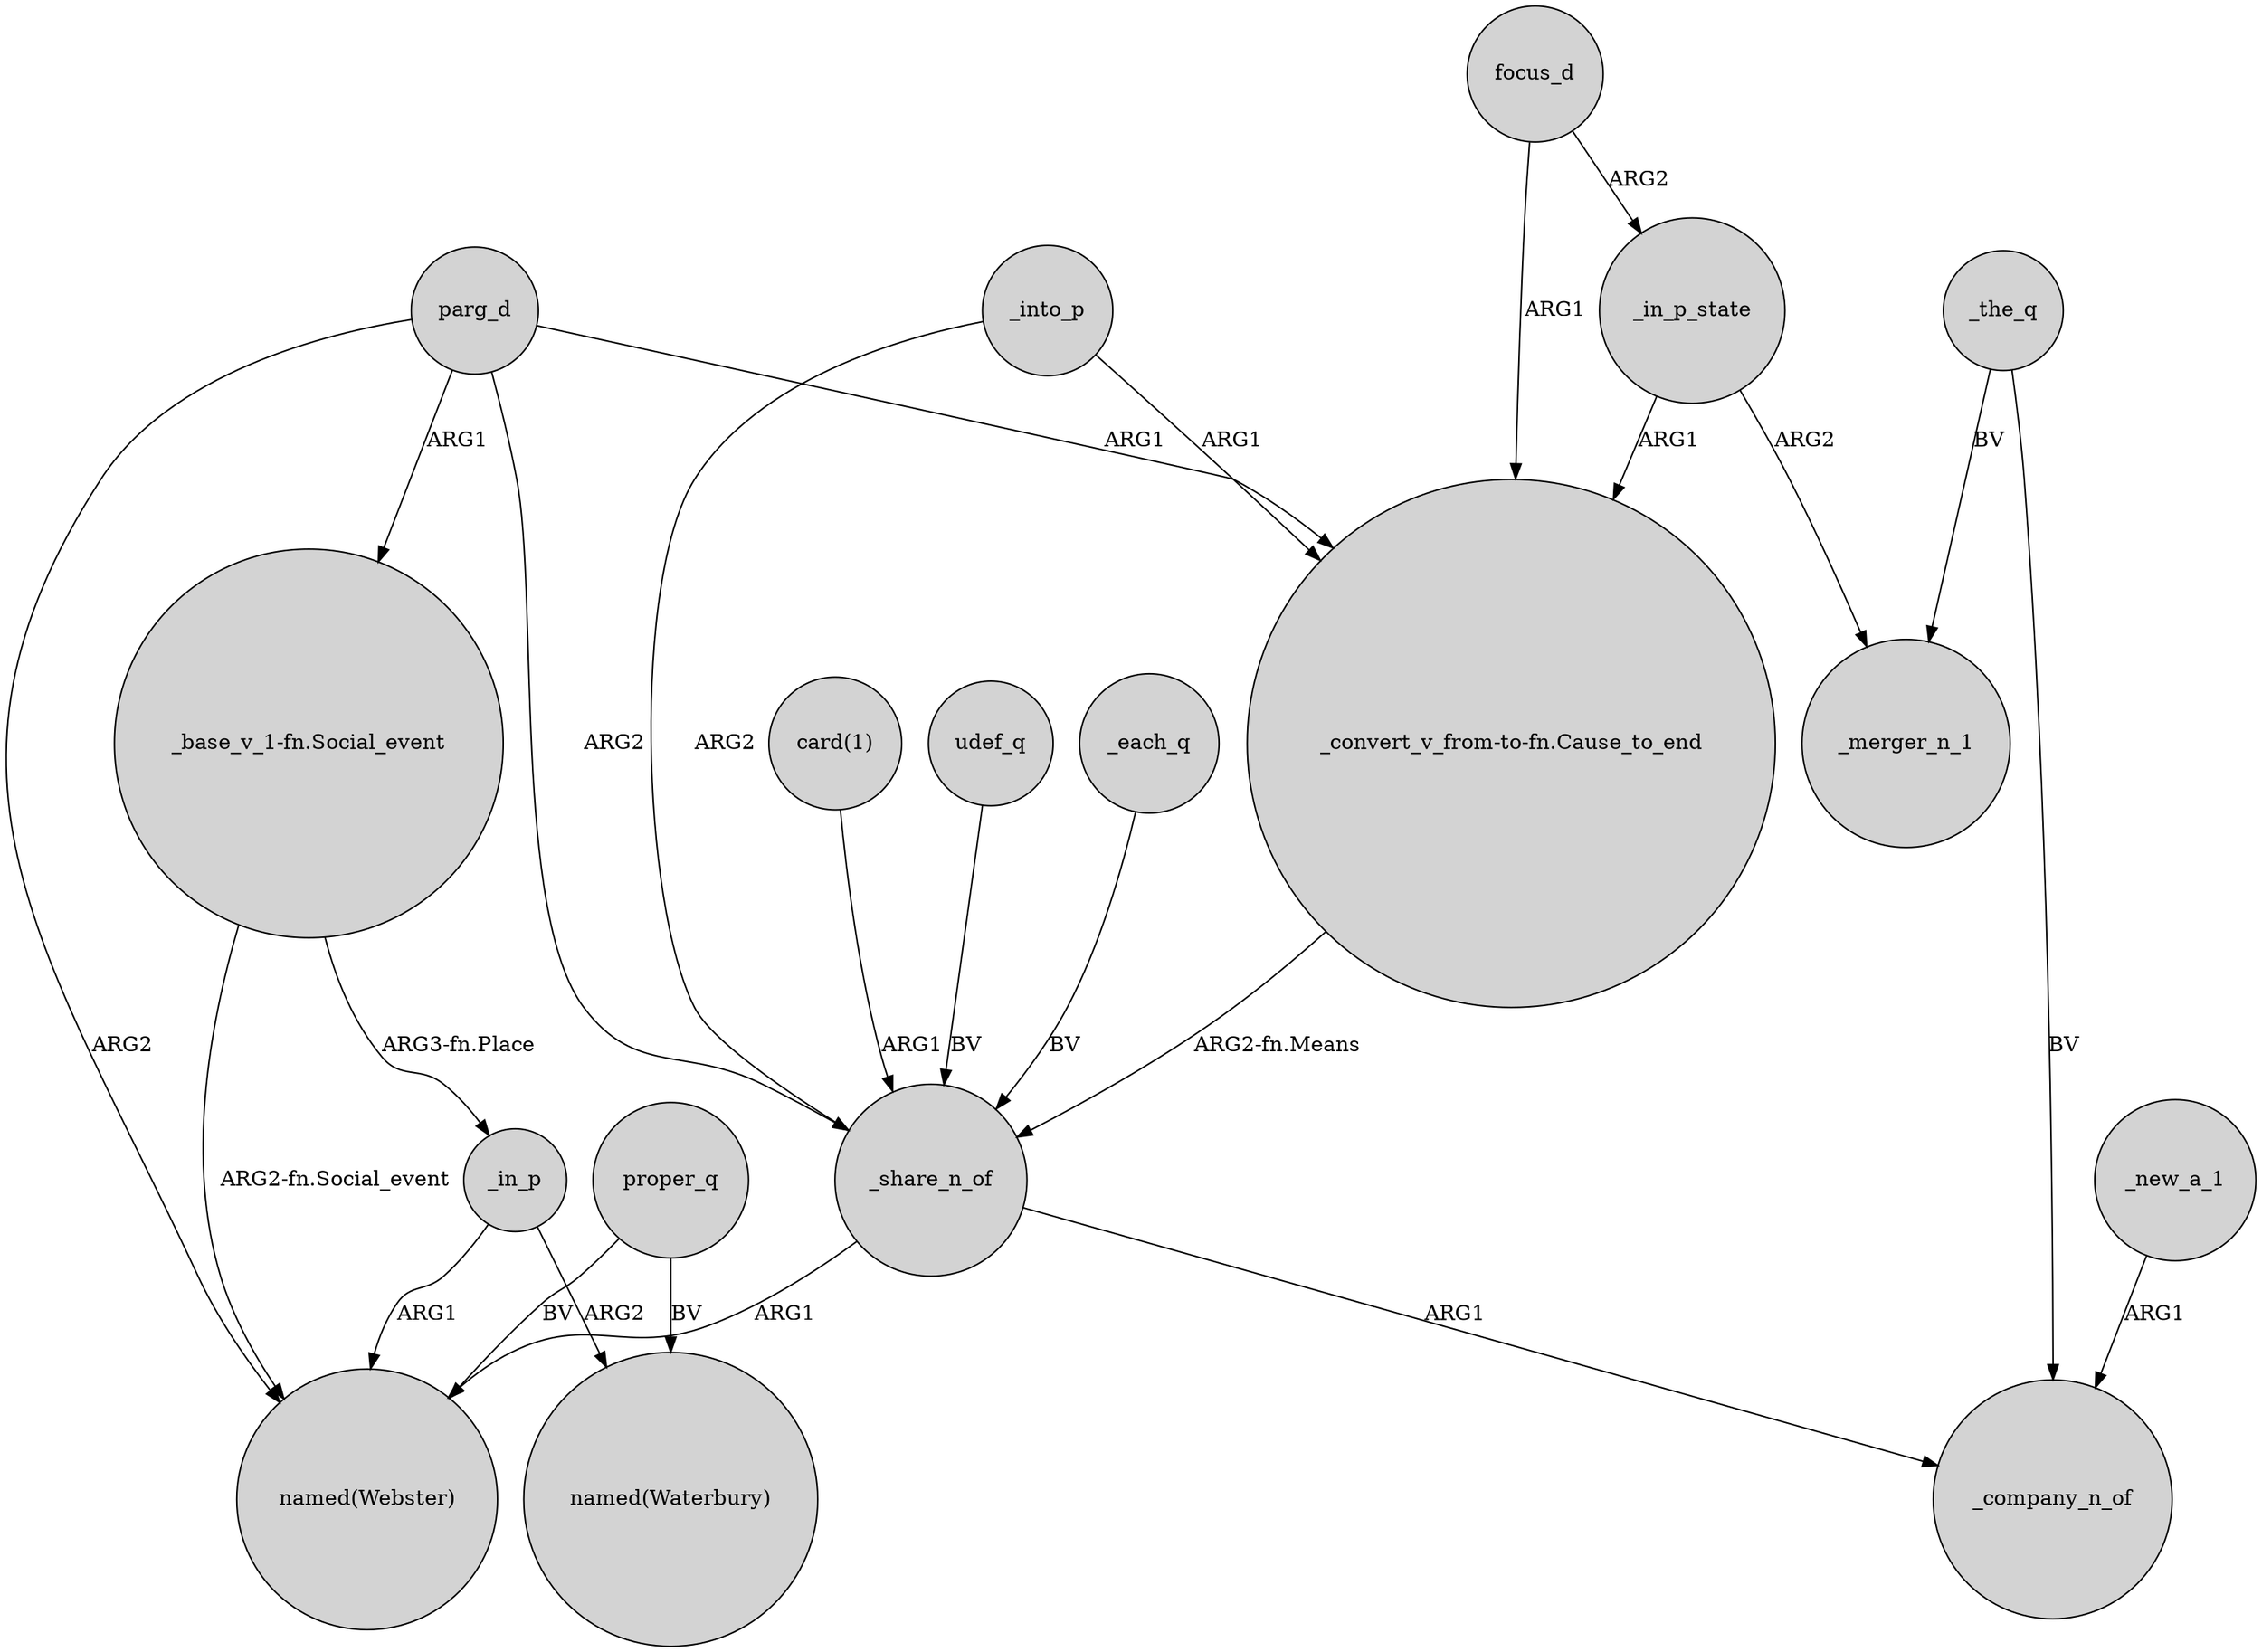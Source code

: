digraph {
	node [shape=circle style=filled]
	_share_n_of -> _company_n_of [label=ARG1]
	focus_d -> _in_p_state [label=ARG2]
	_the_q -> _merger_n_1 [label=BV]
	parg_d -> "named(Webster)" [label=ARG2]
	focus_d -> "_convert_v_from-to-fn.Cause_to_end" [label=ARG1]
	"_base_v_1-fn.Social_event" -> "named(Webster)" [label="ARG2-fn.Social_event"]
	_in_p -> "named(Waterbury)" [label=ARG2]
	_into_p -> "_convert_v_from-to-fn.Cause_to_end" [label=ARG1]
	proper_q -> "named(Waterbury)" [label=BV]
	_in_p_state -> _merger_n_1 [label=ARG2]
	_in_p_state -> "_convert_v_from-to-fn.Cause_to_end" [label=ARG1]
	"card(1)" -> _share_n_of [label=ARG1]
	"_convert_v_from-to-fn.Cause_to_end" -> _share_n_of [label="ARG2-fn.Means"]
	udef_q -> _share_n_of [label=BV]
	proper_q -> "named(Webster)" [label=BV]
	_into_p -> _share_n_of [label=ARG2]
	parg_d -> "_base_v_1-fn.Social_event" [label=ARG1]
	_each_q -> _share_n_of [label=BV]
	_share_n_of -> "named(Webster)" [label=ARG1]
	parg_d -> _share_n_of [label=ARG2]
	_new_a_1 -> _company_n_of [label=ARG1]
	"_base_v_1-fn.Social_event" -> _in_p [label="ARG3-fn.Place"]
	_in_p -> "named(Webster)" [label=ARG1]
	_the_q -> _company_n_of [label=BV]
	parg_d -> "_convert_v_from-to-fn.Cause_to_end" [label=ARG1]
}
